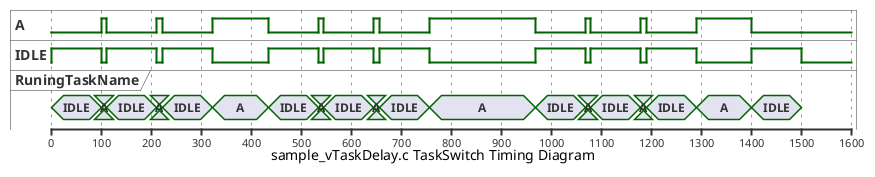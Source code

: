 @startuml
binary "A" as A
binary "IDLE" as IDLE
concise "RuningTaskName" as RuningTaskName

caption sample_vTaskDelay.c TaskSwitch Timing Diagram

scale 100 as 50 pixels

@0
A is low
IDLE is high
RuningTaskName is IDLE

@99
IDLE is low
A is high
RuningTaskName is A

@110
A is low
IDLE is high
RuningTaskName is IDLE

@210
IDLE is low
A is high
RuningTaskName is A

@221
A is low
IDLE is high
RuningTaskName is IDLE

@321
IDLE is low
A is high
RuningTaskName is A

@433
A is low
IDLE is high
RuningTaskName is IDLE

@533
IDLE is low
A is high
RuningTaskName is A

@544
A is low
IDLE is high
RuningTaskName is IDLE

@644
IDLE is low
A is high
RuningTaskName is A

@656
A is low
IDLE is high
RuningTaskName is IDLE

@756
IDLE is low
A is high
RuningTaskName is A

@967
A is low
IDLE is high
RuningTaskName is IDLE

@1067
IDLE is low
A is high
RuningTaskName is A

@1078
A is low
IDLE is high
RuningTaskName is IDLE

@1178
IDLE is low
A is high
RuningTaskName is A

@1189
A is low
IDLE is high
RuningTaskName is IDLE

@1289
IDLE is low
A is high
RuningTaskName is A

@1400
A is low
IDLE is high
RuningTaskName is IDLE

@1500
IDLE is {hidden}
A is {hidden}
RuningTaskName is {hidden}

@enduml
